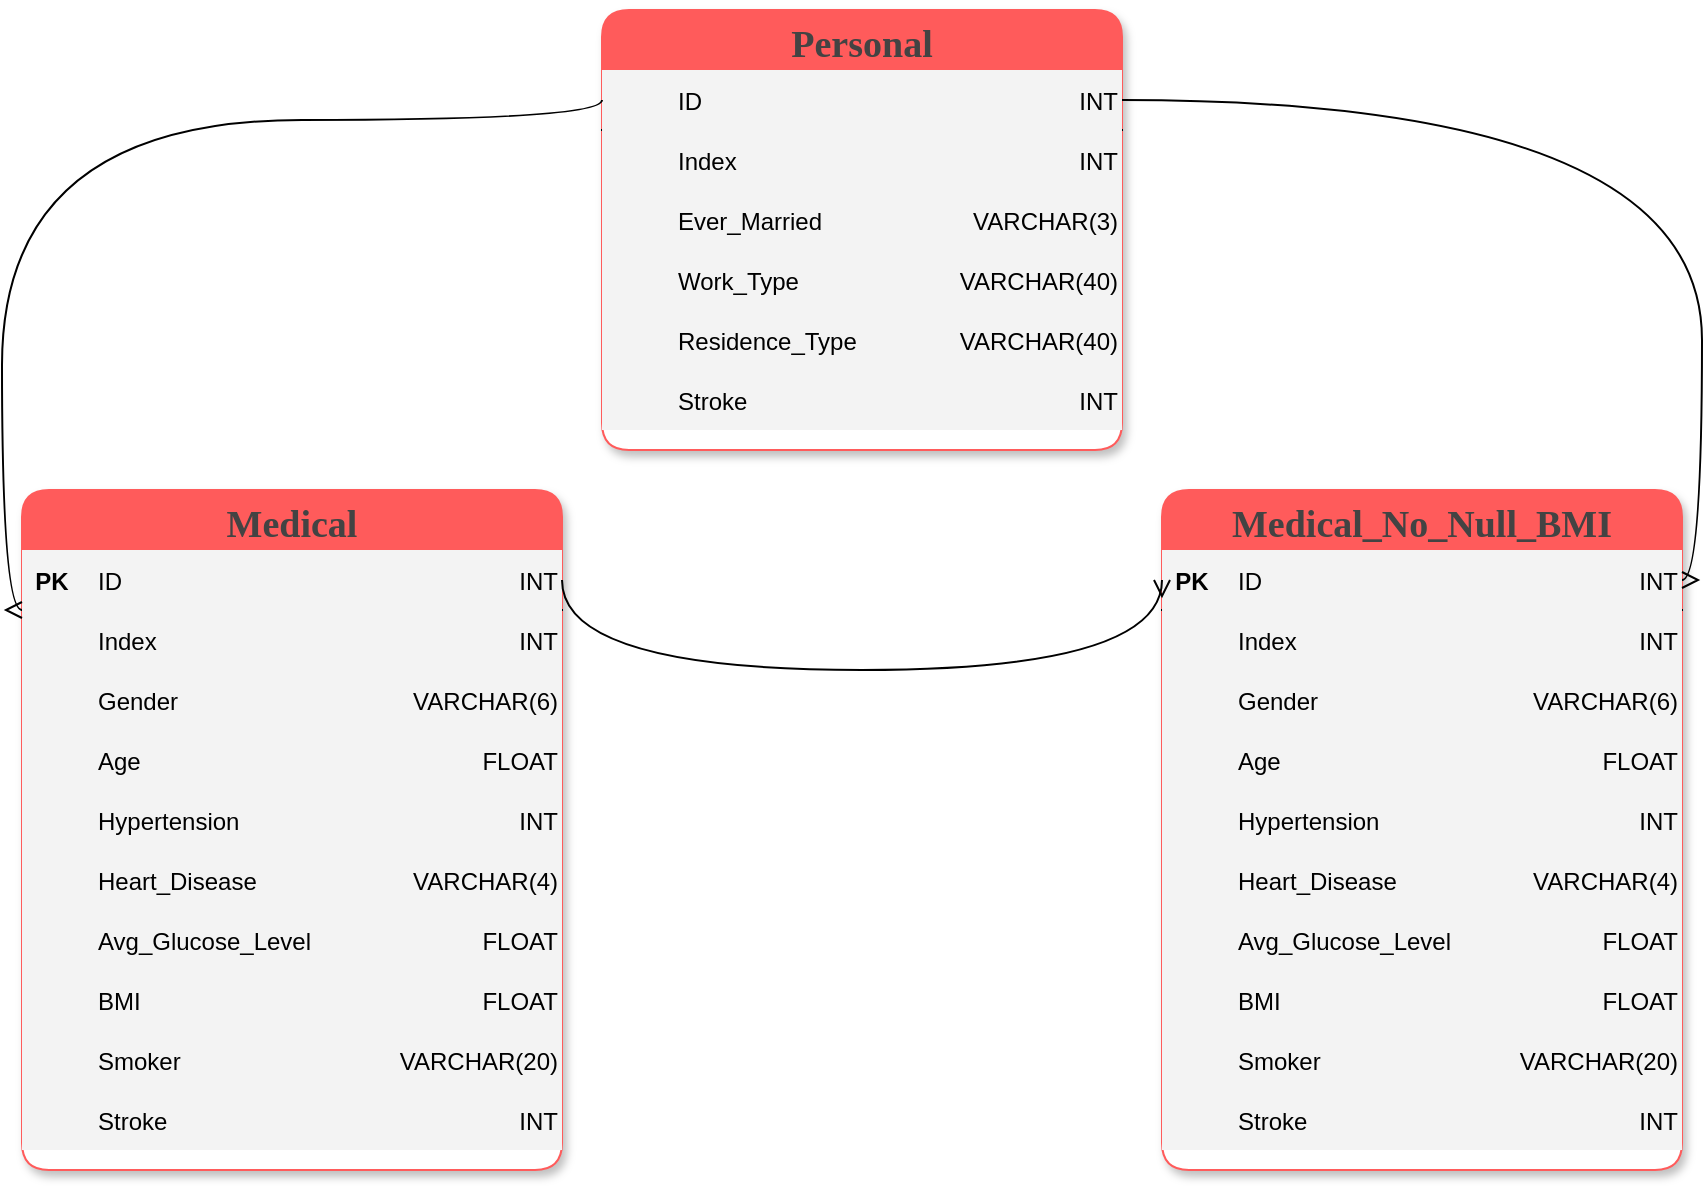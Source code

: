 <mxfile version="17.1.3" type="github">
  <diagram id="R2lEEEUBdFMjLlhIrx00" name="Page-1">
    <mxGraphModel dx="1422" dy="1043" grid="1" gridSize="10" guides="1" tooltips="1" connect="1" arrows="1" fold="1" page="1" pageScale="1" pageWidth="300" pageHeight="300" math="0" shadow="0" extFonts="Permanent Marker^https://fonts.googleapis.com/css?family=Permanent+Marker">
      <root>
        <mxCell id="0" />
        <mxCell id="1" parent="0" />
        <mxCell id="C-vyLk0tnHw3VtMMgP7b-2" value="Personal" style="shape=table;startSize=30;container=1;collapsible=1;childLayout=tableLayout;fixedRows=1;rowLines=0;fontStyle=1;align=center;resizeLast=1;fontFamily=Cabin;fontSource=https%3A%2F%2Ffonts.googleapis.com%2Fcss%3Ffamily%3DCabin;fillColor=#FF5B5B;fontSize=19;fontColor=#434343;rounded=1;shadow=1;sketch=0;strokeWidth=1;perimeterSpacing=0;strokeColor=#FF5B5B;swimlaneFillColor=default;gradientColor=none;labelBackgroundColor=none;" parent="1" vertex="1">
          <mxGeometry x="320" y="-290" width="260" height="220" as="geometry" />
        </mxCell>
        <mxCell id="C-vyLk0tnHw3VtMMgP7b-3" value="" style="shape=partialRectangle;collapsible=0;dropTarget=0;pointerEvents=0;fillColor=none;points=[[0,0.5],[1,0.5]];portConstraint=eastwest;top=0;left=0;right=0;bottom=1;" parent="C-vyLk0tnHw3VtMMgP7b-2" vertex="1">
          <mxGeometry y="30" width="260" height="30" as="geometry" />
        </mxCell>
        <mxCell id="C-vyLk0tnHw3VtMMgP7b-4" value="" style="shape=partialRectangle;overflow=hidden;connectable=0;fillColor=#F3F3F3;top=0;left=0;bottom=0;right=0;fontStyle=1;" parent="C-vyLk0tnHw3VtMMgP7b-3" vertex="1">
          <mxGeometry width="30" height="30" as="geometry">
            <mxRectangle width="30" height="30" as="alternateBounds" />
          </mxGeometry>
        </mxCell>
        <mxCell id="C-vyLk0tnHw3VtMMgP7b-5" value="ID" style="shape=partialRectangle;overflow=hidden;connectable=0;fillColor=#f3f3f3;top=0;left=0;bottom=0;right=0;align=left;spacingLeft=6;fontStyle=0;" parent="C-vyLk0tnHw3VtMMgP7b-3" vertex="1">
          <mxGeometry x="30" width="130" height="30" as="geometry">
            <mxRectangle width="130" height="30" as="alternateBounds" />
          </mxGeometry>
        </mxCell>
        <mxCell id="FiXy-7Y5C_PRkbZDDKWc-91" value="INT" style="shape=partialRectangle;overflow=hidden;connectable=0;fillColor=#f3f3f3;top=0;left=0;bottom=0;right=0;align=right;spacingLeft=6;fontStyle=0;" vertex="1" parent="C-vyLk0tnHw3VtMMgP7b-3">
          <mxGeometry x="160" width="100" height="30" as="geometry">
            <mxRectangle width="100" height="30" as="alternateBounds" />
          </mxGeometry>
        </mxCell>
        <mxCell id="C-vyLk0tnHw3VtMMgP7b-6" value="" style="shape=partialRectangle;collapsible=0;dropTarget=0;pointerEvents=0;fillColor=none;points=[[0,0.5],[1,0.5]];portConstraint=eastwest;top=0;left=0;right=0;bottom=0;" parent="C-vyLk0tnHw3VtMMgP7b-2" vertex="1">
          <mxGeometry y="60" width="260" height="30" as="geometry" />
        </mxCell>
        <mxCell id="C-vyLk0tnHw3VtMMgP7b-7" value="" style="shape=partialRectangle;overflow=hidden;connectable=0;fillColor=#F3F3F3;top=0;left=0;bottom=0;right=0;" parent="C-vyLk0tnHw3VtMMgP7b-6" vertex="1">
          <mxGeometry width="30" height="30" as="geometry">
            <mxRectangle width="30" height="30" as="alternateBounds" />
          </mxGeometry>
        </mxCell>
        <mxCell id="C-vyLk0tnHw3VtMMgP7b-8" value="Index" style="shape=partialRectangle;overflow=hidden;connectable=0;fillColor=#F3F3F3;top=0;left=0;bottom=0;right=0;align=left;spacingLeft=6;" parent="C-vyLk0tnHw3VtMMgP7b-6" vertex="1">
          <mxGeometry x="30" width="130" height="30" as="geometry">
            <mxRectangle width="130" height="30" as="alternateBounds" />
          </mxGeometry>
        </mxCell>
        <mxCell id="FiXy-7Y5C_PRkbZDDKWc-92" value="INT" style="shape=partialRectangle;overflow=hidden;connectable=0;fillColor=#F3F3F3;top=0;left=0;bottom=0;right=0;align=right;spacingLeft=6;" vertex="1" parent="C-vyLk0tnHw3VtMMgP7b-6">
          <mxGeometry x="160" width="100" height="30" as="geometry">
            <mxRectangle width="100" height="30" as="alternateBounds" />
          </mxGeometry>
        </mxCell>
        <mxCell id="C-vyLk0tnHw3VtMMgP7b-9" value="" style="shape=partialRectangle;collapsible=0;dropTarget=0;pointerEvents=0;fillColor=none;points=[[0,0.5],[1,0.5]];portConstraint=eastwest;top=0;left=0;right=0;bottom=0;" parent="C-vyLk0tnHw3VtMMgP7b-2" vertex="1">
          <mxGeometry y="90" width="260" height="30" as="geometry" />
        </mxCell>
        <mxCell id="C-vyLk0tnHw3VtMMgP7b-10" value="" style="shape=partialRectangle;overflow=hidden;connectable=0;fillColor=#F3F3F3;top=0;left=0;bottom=0;right=0;" parent="C-vyLk0tnHw3VtMMgP7b-9" vertex="1">
          <mxGeometry width="30" height="30" as="geometry">
            <mxRectangle width="30" height="30" as="alternateBounds" />
          </mxGeometry>
        </mxCell>
        <mxCell id="C-vyLk0tnHw3VtMMgP7b-11" value="Ever_Married" style="shape=partialRectangle;overflow=hidden;connectable=0;fillColor=#F3F3F3;top=0;left=0;bottom=0;right=0;align=left;spacingLeft=6;" parent="C-vyLk0tnHw3VtMMgP7b-9" vertex="1">
          <mxGeometry x="30" width="130" height="30" as="geometry">
            <mxRectangle width="130" height="30" as="alternateBounds" />
          </mxGeometry>
        </mxCell>
        <mxCell id="FiXy-7Y5C_PRkbZDDKWc-93" value="VARCHAR(3)" style="shape=partialRectangle;overflow=hidden;connectable=0;fillColor=#F3F3F3;top=0;left=0;bottom=0;right=0;align=right;spacingLeft=6;" vertex="1" parent="C-vyLk0tnHw3VtMMgP7b-9">
          <mxGeometry x="160" width="100" height="30" as="geometry">
            <mxRectangle width="100" height="30" as="alternateBounds" />
          </mxGeometry>
        </mxCell>
        <mxCell id="FiXy-7Y5C_PRkbZDDKWc-7" style="shape=partialRectangle;collapsible=0;dropTarget=0;pointerEvents=0;fillColor=none;points=[[0,0.5],[1,0.5]];portConstraint=eastwest;top=0;left=0;right=0;bottom=0;" vertex="1" parent="C-vyLk0tnHw3VtMMgP7b-2">
          <mxGeometry y="120" width="260" height="30" as="geometry" />
        </mxCell>
        <mxCell id="FiXy-7Y5C_PRkbZDDKWc-8" style="shape=partialRectangle;overflow=hidden;connectable=0;fillColor=#F3F3F3;top=0;left=0;bottom=0;right=0;" vertex="1" parent="FiXy-7Y5C_PRkbZDDKWc-7">
          <mxGeometry width="30" height="30" as="geometry">
            <mxRectangle width="30" height="30" as="alternateBounds" />
          </mxGeometry>
        </mxCell>
        <mxCell id="FiXy-7Y5C_PRkbZDDKWc-9" value="Work_Type" style="shape=partialRectangle;overflow=hidden;connectable=0;fillColor=#F3F3F3;top=0;left=0;bottom=0;right=0;align=left;spacingLeft=6;" vertex="1" parent="FiXy-7Y5C_PRkbZDDKWc-7">
          <mxGeometry x="30" width="130" height="30" as="geometry">
            <mxRectangle width="130" height="30" as="alternateBounds" />
          </mxGeometry>
        </mxCell>
        <mxCell id="FiXy-7Y5C_PRkbZDDKWc-94" value="VARCHAR(40)" style="shape=partialRectangle;overflow=hidden;connectable=0;fillColor=#F3F3F3;top=0;left=0;bottom=0;right=0;align=right;spacingLeft=6;" vertex="1" parent="FiXy-7Y5C_PRkbZDDKWc-7">
          <mxGeometry x="160" width="100" height="30" as="geometry">
            <mxRectangle width="100" height="30" as="alternateBounds" />
          </mxGeometry>
        </mxCell>
        <mxCell id="FiXy-7Y5C_PRkbZDDKWc-4" style="shape=partialRectangle;collapsible=0;dropTarget=0;pointerEvents=0;fillColor=none;points=[[0,0.5],[1,0.5]];portConstraint=eastwest;top=0;left=0;right=0;bottom=0;" vertex="1" parent="C-vyLk0tnHw3VtMMgP7b-2">
          <mxGeometry y="150" width="260" height="30" as="geometry" />
        </mxCell>
        <mxCell id="FiXy-7Y5C_PRkbZDDKWc-5" style="shape=partialRectangle;overflow=hidden;connectable=0;fillColor=#F3F3F3;top=0;left=0;bottom=0;right=0;" vertex="1" parent="FiXy-7Y5C_PRkbZDDKWc-4">
          <mxGeometry width="30" height="30" as="geometry">
            <mxRectangle width="30" height="30" as="alternateBounds" />
          </mxGeometry>
        </mxCell>
        <mxCell id="FiXy-7Y5C_PRkbZDDKWc-6" value="Residence_Type" style="shape=partialRectangle;overflow=hidden;connectable=0;fillColor=#F3F3F3;top=0;left=0;bottom=0;right=0;align=left;spacingLeft=6;" vertex="1" parent="FiXy-7Y5C_PRkbZDDKWc-4">
          <mxGeometry x="30" width="130" height="30" as="geometry">
            <mxRectangle width="130" height="30" as="alternateBounds" />
          </mxGeometry>
        </mxCell>
        <mxCell id="FiXy-7Y5C_PRkbZDDKWc-95" value="VARCHAR(40)" style="shape=partialRectangle;overflow=hidden;connectable=0;fillColor=#F3F3F3;top=0;left=0;bottom=0;right=0;align=right;spacingLeft=6;" vertex="1" parent="FiXy-7Y5C_PRkbZDDKWc-4">
          <mxGeometry x="160" width="100" height="30" as="geometry">
            <mxRectangle width="100" height="30" as="alternateBounds" />
          </mxGeometry>
        </mxCell>
        <mxCell id="FiXy-7Y5C_PRkbZDDKWc-1" style="shape=partialRectangle;collapsible=0;dropTarget=0;pointerEvents=0;fillColor=none;points=[[0,0.5],[1,0.5]];portConstraint=eastwest;top=0;left=0;right=0;bottom=0;" vertex="1" parent="C-vyLk0tnHw3VtMMgP7b-2">
          <mxGeometry y="180" width="260" height="30" as="geometry" />
        </mxCell>
        <mxCell id="FiXy-7Y5C_PRkbZDDKWc-2" style="shape=partialRectangle;overflow=hidden;connectable=0;fillColor=#F3F3F3;top=0;left=0;bottom=0;right=0;" vertex="1" parent="FiXy-7Y5C_PRkbZDDKWc-1">
          <mxGeometry width="30" height="30" as="geometry">
            <mxRectangle width="30" height="30" as="alternateBounds" />
          </mxGeometry>
        </mxCell>
        <mxCell id="FiXy-7Y5C_PRkbZDDKWc-3" value="Stroke" style="shape=partialRectangle;overflow=hidden;connectable=0;fillColor=#F3F3F3;top=0;left=0;bottom=0;right=0;align=left;spacingLeft=6;" vertex="1" parent="FiXy-7Y5C_PRkbZDDKWc-1">
          <mxGeometry x="30" width="130" height="30" as="geometry">
            <mxRectangle width="130" height="30" as="alternateBounds" />
          </mxGeometry>
        </mxCell>
        <mxCell id="FiXy-7Y5C_PRkbZDDKWc-96" value="INT" style="shape=partialRectangle;overflow=hidden;connectable=0;fillColor=#F3F3F3;top=0;left=0;bottom=0;right=0;align=right;spacingLeft=6;" vertex="1" parent="FiXy-7Y5C_PRkbZDDKWc-1">
          <mxGeometry x="160" width="100" height="30" as="geometry">
            <mxRectangle width="100" height="30" as="alternateBounds" />
          </mxGeometry>
        </mxCell>
        <mxCell id="C-vyLk0tnHw3VtMMgP7b-13" value="Medical_No_Null_BMI" style="shape=table;startSize=30;container=1;collapsible=1;childLayout=tableLayout;fixedRows=1;rowLines=0;fontStyle=1;align=center;resizeLast=1;fontFamily=Cabin;fontSource=https%3A%2F%2Ffonts.googleapis.com%2Fcss%3Ffamily%3DCabin;fillColor=#FF5B5B;fontSize=19;fontColor=#434343;rounded=1;shadow=1;sketch=0;strokeWidth=1;perimeterSpacing=0;strokeColor=#FF5B5B;swimlaneFillColor=default;gradientColor=none;labelBackgroundColor=none;" parent="1" vertex="1">
          <mxGeometry x="600" y="-50" width="260" height="340" as="geometry" />
        </mxCell>
        <mxCell id="C-vyLk0tnHw3VtMMgP7b-14" value="" style="shape=partialRectangle;collapsible=0;dropTarget=0;pointerEvents=0;fillColor=none;points=[[0,0.5],[1,0.5]];portConstraint=eastwest;top=0;left=0;right=0;bottom=1;" parent="C-vyLk0tnHw3VtMMgP7b-13" vertex="1">
          <mxGeometry y="30" width="260" height="30" as="geometry" />
        </mxCell>
        <mxCell id="C-vyLk0tnHw3VtMMgP7b-15" value="PK" style="shape=partialRectangle;overflow=hidden;connectable=0;fillColor=#F3F3F3;top=0;left=0;bottom=0;right=0;fontStyle=1;" parent="C-vyLk0tnHw3VtMMgP7b-14" vertex="1">
          <mxGeometry width="30" height="30" as="geometry">
            <mxRectangle width="30" height="30" as="alternateBounds" />
          </mxGeometry>
        </mxCell>
        <mxCell id="C-vyLk0tnHw3VtMMgP7b-16" value="ID" style="shape=partialRectangle;overflow=hidden;connectable=0;fillColor=#F3F3F3;top=0;left=0;bottom=0;right=0;align=left;spacingLeft=6;fontStyle=0;labelBackgroundColor=#F3F3F3;" parent="C-vyLk0tnHw3VtMMgP7b-14" vertex="1">
          <mxGeometry x="30" width="130" height="30" as="geometry">
            <mxRectangle width="130" height="30" as="alternateBounds" />
          </mxGeometry>
        </mxCell>
        <mxCell id="FiXy-7Y5C_PRkbZDDKWc-81" value="INT" style="shape=partialRectangle;overflow=hidden;connectable=0;fillColor=#F3F3F3;top=0;left=0;bottom=0;right=0;align=right;spacingLeft=6;fontStyle=0;" vertex="1" parent="C-vyLk0tnHw3VtMMgP7b-14">
          <mxGeometry x="160" width="100" height="30" as="geometry">
            <mxRectangle width="100" height="30" as="alternateBounds" />
          </mxGeometry>
        </mxCell>
        <mxCell id="C-vyLk0tnHw3VtMMgP7b-17" value="" style="shape=partialRectangle;collapsible=0;dropTarget=0;pointerEvents=0;fillColor=none;points=[[0,0.5],[1,0.5]];portConstraint=eastwest;top=0;left=0;right=0;bottom=0;" parent="C-vyLk0tnHw3VtMMgP7b-13" vertex="1">
          <mxGeometry y="60" width="260" height="30" as="geometry" />
        </mxCell>
        <mxCell id="C-vyLk0tnHw3VtMMgP7b-18" value="" style="shape=partialRectangle;overflow=hidden;connectable=0;fillColor=#F3F3F3;top=0;left=0;bottom=0;right=0;" parent="C-vyLk0tnHw3VtMMgP7b-17" vertex="1">
          <mxGeometry width="30" height="30" as="geometry">
            <mxRectangle width="30" height="30" as="alternateBounds" />
          </mxGeometry>
        </mxCell>
        <mxCell id="C-vyLk0tnHw3VtMMgP7b-19" value="Index" style="shape=partialRectangle;overflow=hidden;connectable=0;fillColor=#F3F3F3;top=0;left=0;bottom=0;right=0;align=left;spacingLeft=6;" parent="C-vyLk0tnHw3VtMMgP7b-17" vertex="1">
          <mxGeometry x="30" width="130" height="30" as="geometry">
            <mxRectangle width="130" height="30" as="alternateBounds" />
          </mxGeometry>
        </mxCell>
        <mxCell id="FiXy-7Y5C_PRkbZDDKWc-82" value="INT" style="shape=partialRectangle;overflow=hidden;connectable=0;fillColor=#F3F3F3;top=0;left=0;bottom=0;right=0;align=right;spacingLeft=6;" vertex="1" parent="C-vyLk0tnHw3VtMMgP7b-17">
          <mxGeometry x="160" width="100" height="30" as="geometry">
            <mxRectangle width="100" height="30" as="alternateBounds" />
          </mxGeometry>
        </mxCell>
        <mxCell id="C-vyLk0tnHw3VtMMgP7b-20" value="" style="shape=partialRectangle;collapsible=0;dropTarget=0;pointerEvents=0;fillColor=none;points=[[0,0.5],[1,0.5]];portConstraint=eastwest;top=0;left=0;right=0;bottom=0;" parent="C-vyLk0tnHw3VtMMgP7b-13" vertex="1">
          <mxGeometry y="90" width="260" height="30" as="geometry" />
        </mxCell>
        <mxCell id="C-vyLk0tnHw3VtMMgP7b-21" value="" style="shape=partialRectangle;overflow=hidden;connectable=0;fillColor=#F3F3F3;top=0;left=0;bottom=0;right=0;" parent="C-vyLk0tnHw3VtMMgP7b-20" vertex="1">
          <mxGeometry width="30" height="30" as="geometry">
            <mxRectangle width="30" height="30" as="alternateBounds" />
          </mxGeometry>
        </mxCell>
        <mxCell id="C-vyLk0tnHw3VtMMgP7b-22" value="Gender" style="shape=partialRectangle;overflow=hidden;connectable=0;fillColor=#F3F3F3;top=0;left=0;bottom=0;right=0;align=left;spacingLeft=6;" parent="C-vyLk0tnHw3VtMMgP7b-20" vertex="1">
          <mxGeometry x="30" width="130" height="30" as="geometry">
            <mxRectangle width="130" height="30" as="alternateBounds" />
          </mxGeometry>
        </mxCell>
        <mxCell id="FiXy-7Y5C_PRkbZDDKWc-83" value="VARCHAR(6)" style="shape=partialRectangle;overflow=hidden;connectable=0;fillColor=#F3F3F3;top=0;left=0;bottom=0;right=0;align=right;spacingLeft=6;" vertex="1" parent="C-vyLk0tnHw3VtMMgP7b-20">
          <mxGeometry x="160" width="100" height="30" as="geometry">
            <mxRectangle width="100" height="30" as="alternateBounds" />
          </mxGeometry>
        </mxCell>
        <mxCell id="FiXy-7Y5C_PRkbZDDKWc-34" style="shape=partialRectangle;collapsible=0;dropTarget=0;pointerEvents=0;fillColor=none;points=[[0,0.5],[1,0.5]];portConstraint=eastwest;top=0;left=0;right=0;bottom=0;" vertex="1" parent="C-vyLk0tnHw3VtMMgP7b-13">
          <mxGeometry y="120" width="260" height="30" as="geometry" />
        </mxCell>
        <mxCell id="FiXy-7Y5C_PRkbZDDKWc-35" style="shape=partialRectangle;overflow=hidden;connectable=0;fillColor=#F3F3F3;top=0;left=0;bottom=0;right=0;" vertex="1" parent="FiXy-7Y5C_PRkbZDDKWc-34">
          <mxGeometry width="30" height="30" as="geometry">
            <mxRectangle width="30" height="30" as="alternateBounds" />
          </mxGeometry>
        </mxCell>
        <mxCell id="FiXy-7Y5C_PRkbZDDKWc-36" value="Age" style="shape=partialRectangle;overflow=hidden;connectable=0;fillColor=#F3F3F3;top=0;left=0;bottom=0;right=0;align=left;spacingLeft=6;" vertex="1" parent="FiXy-7Y5C_PRkbZDDKWc-34">
          <mxGeometry x="30" width="130" height="30" as="geometry">
            <mxRectangle width="130" height="30" as="alternateBounds" />
          </mxGeometry>
        </mxCell>
        <mxCell id="FiXy-7Y5C_PRkbZDDKWc-84" value="FLOAT" style="shape=partialRectangle;overflow=hidden;connectable=0;fillColor=#F3F3F3;top=0;left=0;bottom=0;right=0;align=right;spacingLeft=6;" vertex="1" parent="FiXy-7Y5C_PRkbZDDKWc-34">
          <mxGeometry x="160" width="100" height="30" as="geometry">
            <mxRectangle width="100" height="30" as="alternateBounds" />
          </mxGeometry>
        </mxCell>
        <mxCell id="FiXy-7Y5C_PRkbZDDKWc-37" style="shape=partialRectangle;collapsible=0;dropTarget=0;pointerEvents=0;fillColor=none;points=[[0,0.5],[1,0.5]];portConstraint=eastwest;top=0;left=0;right=0;bottom=0;" vertex="1" parent="C-vyLk0tnHw3VtMMgP7b-13">
          <mxGeometry y="150" width="260" height="30" as="geometry" />
        </mxCell>
        <mxCell id="FiXy-7Y5C_PRkbZDDKWc-38" style="shape=partialRectangle;overflow=hidden;connectable=0;fillColor=#F3F3F3;top=0;left=0;bottom=0;right=0;" vertex="1" parent="FiXy-7Y5C_PRkbZDDKWc-37">
          <mxGeometry width="30" height="30" as="geometry">
            <mxRectangle width="30" height="30" as="alternateBounds" />
          </mxGeometry>
        </mxCell>
        <mxCell id="FiXy-7Y5C_PRkbZDDKWc-39" value="Hypertension" style="shape=partialRectangle;overflow=hidden;connectable=0;fillColor=#F3F3F3;top=0;left=0;bottom=0;right=0;align=left;spacingLeft=6;" vertex="1" parent="FiXy-7Y5C_PRkbZDDKWc-37">
          <mxGeometry x="30" width="130" height="30" as="geometry">
            <mxRectangle width="130" height="30" as="alternateBounds" />
          </mxGeometry>
        </mxCell>
        <mxCell id="FiXy-7Y5C_PRkbZDDKWc-85" value="INT" style="shape=partialRectangle;overflow=hidden;connectable=0;fillColor=#F3F3F3;top=0;left=0;bottom=0;right=0;align=right;spacingLeft=6;" vertex="1" parent="FiXy-7Y5C_PRkbZDDKWc-37">
          <mxGeometry x="160" width="100" height="30" as="geometry">
            <mxRectangle width="100" height="30" as="alternateBounds" />
          </mxGeometry>
        </mxCell>
        <mxCell id="FiXy-7Y5C_PRkbZDDKWc-40" style="shape=partialRectangle;collapsible=0;dropTarget=0;pointerEvents=0;fillColor=none;points=[[0,0.5],[1,0.5]];portConstraint=eastwest;top=0;left=0;right=0;bottom=0;" vertex="1" parent="C-vyLk0tnHw3VtMMgP7b-13">
          <mxGeometry y="180" width="260" height="30" as="geometry" />
        </mxCell>
        <mxCell id="FiXy-7Y5C_PRkbZDDKWc-41" style="shape=partialRectangle;overflow=hidden;connectable=0;fillColor=#F3F3F3;top=0;left=0;bottom=0;right=0;" vertex="1" parent="FiXy-7Y5C_PRkbZDDKWc-40">
          <mxGeometry width="30" height="30" as="geometry">
            <mxRectangle width="30" height="30" as="alternateBounds" />
          </mxGeometry>
        </mxCell>
        <mxCell id="FiXy-7Y5C_PRkbZDDKWc-42" value="Heart_Disease" style="shape=partialRectangle;overflow=hidden;connectable=0;fillColor=#F3F3F3;top=0;left=0;bottom=0;right=0;align=left;spacingLeft=6;" vertex="1" parent="FiXy-7Y5C_PRkbZDDKWc-40">
          <mxGeometry x="30" width="130" height="30" as="geometry">
            <mxRectangle width="130" height="30" as="alternateBounds" />
          </mxGeometry>
        </mxCell>
        <mxCell id="FiXy-7Y5C_PRkbZDDKWc-86" value="VARCHAR(4)" style="shape=partialRectangle;overflow=hidden;connectable=0;fillColor=#F3F3F3;top=0;left=0;bottom=0;right=0;align=right;spacingLeft=6;" vertex="1" parent="FiXy-7Y5C_PRkbZDDKWc-40">
          <mxGeometry x="160" width="100" height="30" as="geometry">
            <mxRectangle width="100" height="30" as="alternateBounds" />
          </mxGeometry>
        </mxCell>
        <mxCell id="FiXy-7Y5C_PRkbZDDKWc-43" style="shape=partialRectangle;collapsible=0;dropTarget=0;pointerEvents=0;fillColor=none;points=[[0,0.5],[1,0.5]];portConstraint=eastwest;top=0;left=0;right=0;bottom=0;" vertex="1" parent="C-vyLk0tnHw3VtMMgP7b-13">
          <mxGeometry y="210" width="260" height="30" as="geometry" />
        </mxCell>
        <mxCell id="FiXy-7Y5C_PRkbZDDKWc-44" style="shape=partialRectangle;overflow=hidden;connectable=0;fillColor=#F3F3F3;top=0;left=0;bottom=0;right=0;" vertex="1" parent="FiXy-7Y5C_PRkbZDDKWc-43">
          <mxGeometry width="30" height="30" as="geometry">
            <mxRectangle width="30" height="30" as="alternateBounds" />
          </mxGeometry>
        </mxCell>
        <mxCell id="FiXy-7Y5C_PRkbZDDKWc-45" value="Avg_Glucose_Level" style="shape=partialRectangle;overflow=hidden;connectable=0;fillColor=#F3F3F3;top=0;left=0;bottom=0;right=0;align=left;spacingLeft=6;" vertex="1" parent="FiXy-7Y5C_PRkbZDDKWc-43">
          <mxGeometry x="30" width="130" height="30" as="geometry">
            <mxRectangle width="130" height="30" as="alternateBounds" />
          </mxGeometry>
        </mxCell>
        <mxCell id="FiXy-7Y5C_PRkbZDDKWc-87" value="FLOAT" style="shape=partialRectangle;overflow=hidden;connectable=0;fillColor=#F3F3F3;top=0;left=0;bottom=0;right=0;align=right;spacingLeft=6;" vertex="1" parent="FiXy-7Y5C_PRkbZDDKWc-43">
          <mxGeometry x="160" width="100" height="30" as="geometry">
            <mxRectangle width="100" height="30" as="alternateBounds" />
          </mxGeometry>
        </mxCell>
        <mxCell id="FiXy-7Y5C_PRkbZDDKWc-46" style="shape=partialRectangle;collapsible=0;dropTarget=0;pointerEvents=0;fillColor=none;points=[[0,0.5],[1,0.5]];portConstraint=eastwest;top=0;left=0;right=0;bottom=0;" vertex="1" parent="C-vyLk0tnHw3VtMMgP7b-13">
          <mxGeometry y="240" width="260" height="30" as="geometry" />
        </mxCell>
        <mxCell id="FiXy-7Y5C_PRkbZDDKWc-47" style="shape=partialRectangle;overflow=hidden;connectable=0;fillColor=#F3F3F3;top=0;left=0;bottom=0;right=0;" vertex="1" parent="FiXy-7Y5C_PRkbZDDKWc-46">
          <mxGeometry width="30" height="30" as="geometry">
            <mxRectangle width="30" height="30" as="alternateBounds" />
          </mxGeometry>
        </mxCell>
        <mxCell id="FiXy-7Y5C_PRkbZDDKWc-48" value="BMI" style="shape=partialRectangle;overflow=hidden;connectable=0;fillColor=#F3F3F3;top=0;left=0;bottom=0;right=0;align=left;spacingLeft=6;" vertex="1" parent="FiXy-7Y5C_PRkbZDDKWc-46">
          <mxGeometry x="30" width="130" height="30" as="geometry">
            <mxRectangle width="130" height="30" as="alternateBounds" />
          </mxGeometry>
        </mxCell>
        <mxCell id="FiXy-7Y5C_PRkbZDDKWc-88" value="FLOAT" style="shape=partialRectangle;overflow=hidden;connectable=0;fillColor=#F3F3F3;top=0;left=0;bottom=0;right=0;align=right;spacingLeft=6;" vertex="1" parent="FiXy-7Y5C_PRkbZDDKWc-46">
          <mxGeometry x="160" width="100" height="30" as="geometry">
            <mxRectangle width="100" height="30" as="alternateBounds" />
          </mxGeometry>
        </mxCell>
        <mxCell id="FiXy-7Y5C_PRkbZDDKWc-49" style="shape=partialRectangle;collapsible=0;dropTarget=0;pointerEvents=0;fillColor=none;points=[[0,0.5],[1,0.5]];portConstraint=eastwest;top=0;left=0;right=0;bottom=0;" vertex="1" parent="C-vyLk0tnHw3VtMMgP7b-13">
          <mxGeometry y="270" width="260" height="30" as="geometry" />
        </mxCell>
        <mxCell id="FiXy-7Y5C_PRkbZDDKWc-50" style="shape=partialRectangle;overflow=hidden;connectable=0;fillColor=#F3F3F3;top=0;left=0;bottom=0;right=0;" vertex="1" parent="FiXy-7Y5C_PRkbZDDKWc-49">
          <mxGeometry width="30" height="30" as="geometry">
            <mxRectangle width="30" height="30" as="alternateBounds" />
          </mxGeometry>
        </mxCell>
        <mxCell id="FiXy-7Y5C_PRkbZDDKWc-51" value="Smoker" style="shape=partialRectangle;overflow=hidden;connectable=0;fillColor=#F3F3F3;top=0;left=0;bottom=0;right=0;align=left;spacingLeft=6;" vertex="1" parent="FiXy-7Y5C_PRkbZDDKWc-49">
          <mxGeometry x="30" width="130" height="30" as="geometry">
            <mxRectangle width="130" height="30" as="alternateBounds" />
          </mxGeometry>
        </mxCell>
        <mxCell id="FiXy-7Y5C_PRkbZDDKWc-89" value="VARCHAR(20)" style="shape=partialRectangle;overflow=hidden;connectable=0;fillColor=#F3F3F3;top=0;left=0;bottom=0;right=0;align=right;spacingLeft=6;" vertex="1" parent="FiXy-7Y5C_PRkbZDDKWc-49">
          <mxGeometry x="160" width="100" height="30" as="geometry">
            <mxRectangle width="100" height="30" as="alternateBounds" />
          </mxGeometry>
        </mxCell>
        <mxCell id="FiXy-7Y5C_PRkbZDDKWc-52" style="shape=partialRectangle;collapsible=0;dropTarget=0;pointerEvents=0;fillColor=none;points=[[0,0.5],[1,0.5]];portConstraint=eastwest;top=0;left=0;right=0;bottom=0;" vertex="1" parent="C-vyLk0tnHw3VtMMgP7b-13">
          <mxGeometry y="300" width="260" height="30" as="geometry" />
        </mxCell>
        <mxCell id="FiXy-7Y5C_PRkbZDDKWc-53" style="shape=partialRectangle;overflow=hidden;connectable=0;fillColor=#F3F3F3;top=0;left=0;bottom=0;right=0;" vertex="1" parent="FiXy-7Y5C_PRkbZDDKWc-52">
          <mxGeometry width="30" height="30" as="geometry">
            <mxRectangle width="30" height="30" as="alternateBounds" />
          </mxGeometry>
        </mxCell>
        <mxCell id="FiXy-7Y5C_PRkbZDDKWc-54" value="Stroke" style="shape=partialRectangle;overflow=hidden;connectable=0;fillColor=#F3F3F3;top=0;left=0;bottom=0;right=0;align=left;spacingLeft=6;" vertex="1" parent="FiXy-7Y5C_PRkbZDDKWc-52">
          <mxGeometry x="30" width="130" height="30" as="geometry">
            <mxRectangle width="130" height="30" as="alternateBounds" />
          </mxGeometry>
        </mxCell>
        <mxCell id="FiXy-7Y5C_PRkbZDDKWc-90" value="INT" style="shape=partialRectangle;overflow=hidden;connectable=0;fillColor=#F3F3F3;top=0;left=0;bottom=0;right=0;align=right;spacingLeft=6;" vertex="1" parent="FiXy-7Y5C_PRkbZDDKWc-52">
          <mxGeometry x="160" width="100" height="30" as="geometry">
            <mxRectangle width="100" height="30" as="alternateBounds" />
          </mxGeometry>
        </mxCell>
        <mxCell id="C-vyLk0tnHw3VtMMgP7b-23" value="Medical" style="shape=table;startSize=30;container=1;collapsible=1;childLayout=tableLayout;fixedRows=1;rowLines=0;fontStyle=1;align=center;resizeLast=1;fillColor=#FF5B5B;strokeColor=#FF5B5B;fontFamily=Cabin;fontSource=https%3A%2F%2Ffonts.googleapis.com%2Fcss%3Ffamily%3DCabin;fontSize=19;fontColor=#434343;rounded=1;shadow=1;sketch=0;strokeWidth=1;perimeterSpacing=0;swimlaneFillColor=default;gradientColor=none;labelBackgroundColor=none;" parent="1" vertex="1">
          <mxGeometry x="30" y="-50" width="270" height="340" as="geometry" />
        </mxCell>
        <mxCell id="C-vyLk0tnHw3VtMMgP7b-24" value="" style="shape=partialRectangle;collapsible=0;dropTarget=0;pointerEvents=0;fillColor=none;points=[[0,0.5],[1,0.5]];portConstraint=eastwest;top=0;left=0;right=0;bottom=1;" parent="C-vyLk0tnHw3VtMMgP7b-23" vertex="1">
          <mxGeometry y="30" width="270" height="30" as="geometry" />
        </mxCell>
        <mxCell id="C-vyLk0tnHw3VtMMgP7b-25" value="PK" style="shape=partialRectangle;overflow=hidden;connectable=0;fillColor=#F3F3F3;top=0;left=0;bottom=0;right=0;fontStyle=1;" parent="C-vyLk0tnHw3VtMMgP7b-24" vertex="1">
          <mxGeometry width="30" height="30" as="geometry">
            <mxRectangle width="30" height="30" as="alternateBounds" />
          </mxGeometry>
        </mxCell>
        <mxCell id="C-vyLk0tnHw3VtMMgP7b-26" value="ID" style="shape=partialRectangle;overflow=hidden;connectable=0;fillColor=#F3F3F3;top=0;left=0;bottom=0;right=0;align=left;spacingLeft=6;fontStyle=0;" parent="C-vyLk0tnHw3VtMMgP7b-24" vertex="1">
          <mxGeometry x="30" width="140" height="30" as="geometry">
            <mxRectangle width="140" height="30" as="alternateBounds" />
          </mxGeometry>
        </mxCell>
        <mxCell id="FiXy-7Y5C_PRkbZDDKWc-71" value="INT" style="shape=partialRectangle;overflow=hidden;connectable=0;fillColor=#F3F3F3;top=0;left=0;bottom=0;right=0;align=right;spacingLeft=6;fontStyle=0;" vertex="1" parent="C-vyLk0tnHw3VtMMgP7b-24">
          <mxGeometry x="170" width="100" height="30" as="geometry">
            <mxRectangle width="100" height="30" as="alternateBounds" />
          </mxGeometry>
        </mxCell>
        <mxCell id="C-vyLk0tnHw3VtMMgP7b-27" value="" style="shape=partialRectangle;collapsible=0;dropTarget=0;pointerEvents=0;fillColor=none;points=[[0,0.5],[1,0.5]];portConstraint=eastwest;top=0;left=0;right=0;bottom=0;" parent="C-vyLk0tnHw3VtMMgP7b-23" vertex="1">
          <mxGeometry y="60" width="270" height="30" as="geometry" />
        </mxCell>
        <mxCell id="C-vyLk0tnHw3VtMMgP7b-28" value="" style="shape=partialRectangle;overflow=hidden;connectable=0;fillColor=#F3F3F3;top=0;left=0;bottom=0;right=0;" parent="C-vyLk0tnHw3VtMMgP7b-27" vertex="1">
          <mxGeometry width="30" height="30" as="geometry">
            <mxRectangle width="30" height="30" as="alternateBounds" />
          </mxGeometry>
        </mxCell>
        <mxCell id="C-vyLk0tnHw3VtMMgP7b-29" value="Index" style="shape=partialRectangle;overflow=hidden;connectable=0;fillColor=#F3F3F3;top=0;left=0;bottom=0;right=0;align=left;spacingLeft=6;" parent="C-vyLk0tnHw3VtMMgP7b-27" vertex="1">
          <mxGeometry x="30" width="140" height="30" as="geometry">
            <mxRectangle width="140" height="30" as="alternateBounds" />
          </mxGeometry>
        </mxCell>
        <mxCell id="FiXy-7Y5C_PRkbZDDKWc-72" value="INT" style="shape=partialRectangle;overflow=hidden;connectable=0;fillColor=#F3F3F3;top=0;left=0;bottom=0;right=0;align=right;spacingLeft=6;" vertex="1" parent="C-vyLk0tnHw3VtMMgP7b-27">
          <mxGeometry x="170" width="100" height="30" as="geometry">
            <mxRectangle width="100" height="30" as="alternateBounds" />
          </mxGeometry>
        </mxCell>
        <mxCell id="FiXy-7Y5C_PRkbZDDKWc-10" style="shape=partialRectangle;collapsible=0;dropTarget=0;pointerEvents=0;fillColor=none;points=[[0,0.5],[1,0.5]];portConstraint=eastwest;top=0;left=0;right=0;bottom=0;" vertex="1" parent="C-vyLk0tnHw3VtMMgP7b-23">
          <mxGeometry y="90" width="270" height="30" as="geometry" />
        </mxCell>
        <mxCell id="FiXy-7Y5C_PRkbZDDKWc-11" style="shape=partialRectangle;overflow=hidden;connectable=0;fillColor=#F3F3F3;top=0;left=0;bottom=0;right=0;" vertex="1" parent="FiXy-7Y5C_PRkbZDDKWc-10">
          <mxGeometry width="30" height="30" as="geometry">
            <mxRectangle width="30" height="30" as="alternateBounds" />
          </mxGeometry>
        </mxCell>
        <mxCell id="FiXy-7Y5C_PRkbZDDKWc-12" value="Gender" style="shape=partialRectangle;overflow=hidden;connectable=0;fillColor=#F3F3F3;top=0;left=0;bottom=0;right=0;align=left;spacingLeft=6;" vertex="1" parent="FiXy-7Y5C_PRkbZDDKWc-10">
          <mxGeometry x="30" width="140" height="30" as="geometry">
            <mxRectangle width="140" height="30" as="alternateBounds" />
          </mxGeometry>
        </mxCell>
        <mxCell id="FiXy-7Y5C_PRkbZDDKWc-73" value="VARCHAR(6)" style="shape=partialRectangle;overflow=hidden;connectable=0;fillColor=#F3F3F3;top=0;left=0;bottom=0;right=0;align=right;spacingLeft=6;" vertex="1" parent="FiXy-7Y5C_PRkbZDDKWc-10">
          <mxGeometry x="170" width="100" height="30" as="geometry">
            <mxRectangle width="100" height="30" as="alternateBounds" />
          </mxGeometry>
        </mxCell>
        <mxCell id="FiXy-7Y5C_PRkbZDDKWc-13" style="shape=partialRectangle;collapsible=0;dropTarget=0;pointerEvents=0;fillColor=none;points=[[0,0.5],[1,0.5]];portConstraint=eastwest;top=0;left=0;right=0;bottom=0;" vertex="1" parent="C-vyLk0tnHw3VtMMgP7b-23">
          <mxGeometry y="120" width="270" height="30" as="geometry" />
        </mxCell>
        <mxCell id="FiXy-7Y5C_PRkbZDDKWc-14" style="shape=partialRectangle;overflow=hidden;connectable=0;fillColor=#F3F3F3;top=0;left=0;bottom=0;right=0;" vertex="1" parent="FiXy-7Y5C_PRkbZDDKWc-13">
          <mxGeometry width="30" height="30" as="geometry">
            <mxRectangle width="30" height="30" as="alternateBounds" />
          </mxGeometry>
        </mxCell>
        <mxCell id="FiXy-7Y5C_PRkbZDDKWc-15" value="Age" style="shape=partialRectangle;overflow=hidden;connectable=0;fillColor=#F3F3F3;top=0;left=0;bottom=0;right=0;align=left;spacingLeft=6;" vertex="1" parent="FiXy-7Y5C_PRkbZDDKWc-13">
          <mxGeometry x="30" width="140" height="30" as="geometry">
            <mxRectangle width="140" height="30" as="alternateBounds" />
          </mxGeometry>
        </mxCell>
        <mxCell id="FiXy-7Y5C_PRkbZDDKWc-74" value="FLOAT" style="shape=partialRectangle;overflow=hidden;connectable=0;fillColor=#F3F3F3;top=0;left=0;bottom=0;right=0;align=right;spacingLeft=6;" vertex="1" parent="FiXy-7Y5C_PRkbZDDKWc-13">
          <mxGeometry x="170" width="100" height="30" as="geometry">
            <mxRectangle width="100" height="30" as="alternateBounds" />
          </mxGeometry>
        </mxCell>
        <mxCell id="FiXy-7Y5C_PRkbZDDKWc-31" style="shape=partialRectangle;collapsible=0;dropTarget=0;pointerEvents=0;fillColor=none;points=[[0,0.5],[1,0.5]];portConstraint=eastwest;top=0;left=0;right=0;bottom=0;" vertex="1" parent="C-vyLk0tnHw3VtMMgP7b-23">
          <mxGeometry y="150" width="270" height="30" as="geometry" />
        </mxCell>
        <mxCell id="FiXy-7Y5C_PRkbZDDKWc-32" style="shape=partialRectangle;overflow=hidden;connectable=0;fillColor=#F3F3F3;top=0;left=0;bottom=0;right=0;" vertex="1" parent="FiXy-7Y5C_PRkbZDDKWc-31">
          <mxGeometry width="30" height="30" as="geometry">
            <mxRectangle width="30" height="30" as="alternateBounds" />
          </mxGeometry>
        </mxCell>
        <mxCell id="FiXy-7Y5C_PRkbZDDKWc-33" value="Hypertension" style="shape=partialRectangle;overflow=hidden;connectable=0;fillColor=#F3F3F3;top=0;left=0;bottom=0;right=0;align=left;spacingLeft=6;" vertex="1" parent="FiXy-7Y5C_PRkbZDDKWc-31">
          <mxGeometry x="30" width="140" height="30" as="geometry">
            <mxRectangle width="140" height="30" as="alternateBounds" />
          </mxGeometry>
        </mxCell>
        <mxCell id="FiXy-7Y5C_PRkbZDDKWc-75" value="INT" style="shape=partialRectangle;overflow=hidden;connectable=0;fillColor=#F3F3F3;top=0;left=0;bottom=0;right=0;align=right;spacingLeft=6;" vertex="1" parent="FiXy-7Y5C_PRkbZDDKWc-31">
          <mxGeometry x="170" width="100" height="30" as="geometry">
            <mxRectangle width="100" height="30" as="alternateBounds" />
          </mxGeometry>
        </mxCell>
        <mxCell id="FiXy-7Y5C_PRkbZDDKWc-28" style="shape=partialRectangle;collapsible=0;dropTarget=0;pointerEvents=0;fillColor=none;points=[[0,0.5],[1,0.5]];portConstraint=eastwest;top=0;left=0;right=0;bottom=0;" vertex="1" parent="C-vyLk0tnHw3VtMMgP7b-23">
          <mxGeometry y="180" width="270" height="30" as="geometry" />
        </mxCell>
        <mxCell id="FiXy-7Y5C_PRkbZDDKWc-29" style="shape=partialRectangle;overflow=hidden;connectable=0;fillColor=#F3F3F3;top=0;left=0;bottom=0;right=0;" vertex="1" parent="FiXy-7Y5C_PRkbZDDKWc-28">
          <mxGeometry width="30" height="30" as="geometry">
            <mxRectangle width="30" height="30" as="alternateBounds" />
          </mxGeometry>
        </mxCell>
        <mxCell id="FiXy-7Y5C_PRkbZDDKWc-30" value="Heart_Disease" style="shape=partialRectangle;overflow=hidden;connectable=0;fillColor=#F3F3F3;top=0;left=0;bottom=0;right=0;align=left;spacingLeft=6;" vertex="1" parent="FiXy-7Y5C_PRkbZDDKWc-28">
          <mxGeometry x="30" width="140" height="30" as="geometry">
            <mxRectangle width="140" height="30" as="alternateBounds" />
          </mxGeometry>
        </mxCell>
        <mxCell id="FiXy-7Y5C_PRkbZDDKWc-76" value="VARCHAR(4)" style="shape=partialRectangle;overflow=hidden;connectable=0;fillColor=#F3F3F3;top=0;left=0;bottom=0;right=0;align=right;spacingLeft=6;" vertex="1" parent="FiXy-7Y5C_PRkbZDDKWc-28">
          <mxGeometry x="170" width="100" height="30" as="geometry">
            <mxRectangle width="100" height="30" as="alternateBounds" />
          </mxGeometry>
        </mxCell>
        <mxCell id="FiXy-7Y5C_PRkbZDDKWc-25" style="shape=partialRectangle;collapsible=0;dropTarget=0;pointerEvents=0;fillColor=none;points=[[0,0.5],[1,0.5]];portConstraint=eastwest;top=0;left=0;right=0;bottom=0;" vertex="1" parent="C-vyLk0tnHw3VtMMgP7b-23">
          <mxGeometry y="210" width="270" height="30" as="geometry" />
        </mxCell>
        <mxCell id="FiXy-7Y5C_PRkbZDDKWc-26" style="shape=partialRectangle;overflow=hidden;connectable=0;fillColor=#F3F3F3;top=0;left=0;bottom=0;right=0;" vertex="1" parent="FiXy-7Y5C_PRkbZDDKWc-25">
          <mxGeometry width="30" height="30" as="geometry">
            <mxRectangle width="30" height="30" as="alternateBounds" />
          </mxGeometry>
        </mxCell>
        <mxCell id="FiXy-7Y5C_PRkbZDDKWc-27" value="Avg_Glucose_Level" style="shape=partialRectangle;overflow=hidden;connectable=0;fillColor=#F3F3F3;top=0;left=0;bottom=0;right=0;align=left;spacingLeft=6;" vertex="1" parent="FiXy-7Y5C_PRkbZDDKWc-25">
          <mxGeometry x="30" width="140" height="30" as="geometry">
            <mxRectangle width="140" height="30" as="alternateBounds" />
          </mxGeometry>
        </mxCell>
        <mxCell id="FiXy-7Y5C_PRkbZDDKWc-77" value="FLOAT" style="shape=partialRectangle;overflow=hidden;connectable=0;fillColor=#F3F3F3;top=0;left=0;bottom=0;right=0;align=right;spacingLeft=6;" vertex="1" parent="FiXy-7Y5C_PRkbZDDKWc-25">
          <mxGeometry x="170" width="100" height="30" as="geometry">
            <mxRectangle width="100" height="30" as="alternateBounds" />
          </mxGeometry>
        </mxCell>
        <mxCell id="FiXy-7Y5C_PRkbZDDKWc-22" style="shape=partialRectangle;collapsible=0;dropTarget=0;pointerEvents=0;fillColor=none;points=[[0,0.5],[1,0.5]];portConstraint=eastwest;top=0;left=0;right=0;bottom=0;" vertex="1" parent="C-vyLk0tnHw3VtMMgP7b-23">
          <mxGeometry y="240" width="270" height="30" as="geometry" />
        </mxCell>
        <mxCell id="FiXy-7Y5C_PRkbZDDKWc-23" style="shape=partialRectangle;overflow=hidden;connectable=0;fillColor=#F3F3F3;top=0;left=0;bottom=0;right=0;" vertex="1" parent="FiXy-7Y5C_PRkbZDDKWc-22">
          <mxGeometry width="30" height="30" as="geometry">
            <mxRectangle width="30" height="30" as="alternateBounds" />
          </mxGeometry>
        </mxCell>
        <mxCell id="FiXy-7Y5C_PRkbZDDKWc-24" value="BMI" style="shape=partialRectangle;overflow=hidden;connectable=0;fillColor=#F3F3F3;top=0;left=0;bottom=0;right=0;align=left;spacingLeft=6;" vertex="1" parent="FiXy-7Y5C_PRkbZDDKWc-22">
          <mxGeometry x="30" width="140" height="30" as="geometry">
            <mxRectangle width="140" height="30" as="alternateBounds" />
          </mxGeometry>
        </mxCell>
        <mxCell id="FiXy-7Y5C_PRkbZDDKWc-78" value="FLOAT" style="shape=partialRectangle;overflow=hidden;connectable=0;fillColor=#F3F3F3;top=0;left=0;bottom=0;right=0;align=right;spacingLeft=6;" vertex="1" parent="FiXy-7Y5C_PRkbZDDKWc-22">
          <mxGeometry x="170" width="100" height="30" as="geometry">
            <mxRectangle width="100" height="30" as="alternateBounds" />
          </mxGeometry>
        </mxCell>
        <mxCell id="FiXy-7Y5C_PRkbZDDKWc-19" style="shape=partialRectangle;collapsible=0;dropTarget=0;pointerEvents=0;fillColor=none;points=[[0,0.5],[1,0.5]];portConstraint=eastwest;top=0;left=0;right=0;bottom=0;" vertex="1" parent="C-vyLk0tnHw3VtMMgP7b-23">
          <mxGeometry y="270" width="270" height="30" as="geometry" />
        </mxCell>
        <mxCell id="FiXy-7Y5C_PRkbZDDKWc-20" style="shape=partialRectangle;overflow=hidden;connectable=0;fillColor=#F3F3F3;top=0;left=0;bottom=0;right=0;" vertex="1" parent="FiXy-7Y5C_PRkbZDDKWc-19">
          <mxGeometry width="30" height="30" as="geometry">
            <mxRectangle width="30" height="30" as="alternateBounds" />
          </mxGeometry>
        </mxCell>
        <mxCell id="FiXy-7Y5C_PRkbZDDKWc-21" value="Smoker" style="shape=partialRectangle;overflow=hidden;connectable=0;fillColor=#F3F3F3;top=0;left=0;bottom=0;right=0;align=left;spacingLeft=6;" vertex="1" parent="FiXy-7Y5C_PRkbZDDKWc-19">
          <mxGeometry x="30" width="140" height="30" as="geometry">
            <mxRectangle width="140" height="30" as="alternateBounds" />
          </mxGeometry>
        </mxCell>
        <mxCell id="FiXy-7Y5C_PRkbZDDKWc-79" value="VARCHAR(20)" style="shape=partialRectangle;overflow=hidden;connectable=0;fillColor=#F3F3F3;top=0;left=0;bottom=0;right=0;align=right;spacingLeft=6;" vertex="1" parent="FiXy-7Y5C_PRkbZDDKWc-19">
          <mxGeometry x="170" width="100" height="30" as="geometry">
            <mxRectangle width="100" height="30" as="alternateBounds" />
          </mxGeometry>
        </mxCell>
        <mxCell id="FiXy-7Y5C_PRkbZDDKWc-16" style="shape=partialRectangle;collapsible=0;dropTarget=0;pointerEvents=0;fillColor=none;points=[[0,0.5],[1,0.5]];portConstraint=eastwest;top=0;left=0;right=0;bottom=0;" vertex="1" parent="C-vyLk0tnHw3VtMMgP7b-23">
          <mxGeometry y="300" width="270" height="30" as="geometry" />
        </mxCell>
        <mxCell id="FiXy-7Y5C_PRkbZDDKWc-17" style="shape=partialRectangle;overflow=hidden;connectable=0;fillColor=#F3F3F3;top=0;left=0;bottom=0;right=0;" vertex="1" parent="FiXy-7Y5C_PRkbZDDKWc-16">
          <mxGeometry width="30" height="30" as="geometry">
            <mxRectangle width="30" height="30" as="alternateBounds" />
          </mxGeometry>
        </mxCell>
        <mxCell id="FiXy-7Y5C_PRkbZDDKWc-18" value="Stroke" style="shape=partialRectangle;overflow=hidden;connectable=0;fillColor=#F3F3F3;top=0;left=0;bottom=0;right=0;align=left;spacingLeft=6;" vertex="1" parent="FiXy-7Y5C_PRkbZDDKWc-16">
          <mxGeometry x="30" width="140" height="30" as="geometry">
            <mxRectangle width="140" height="30" as="alternateBounds" />
          </mxGeometry>
        </mxCell>
        <mxCell id="FiXy-7Y5C_PRkbZDDKWc-80" value="INT" style="shape=partialRectangle;overflow=hidden;connectable=0;fillColor=#F3F3F3;top=0;left=0;bottom=0;right=0;align=right;spacingLeft=6;" vertex="1" parent="FiXy-7Y5C_PRkbZDDKWc-16">
          <mxGeometry x="170" width="100" height="30" as="geometry">
            <mxRectangle width="100" height="30" as="alternateBounds" />
          </mxGeometry>
        </mxCell>
        <mxCell id="FiXy-7Y5C_PRkbZDDKWc-97" value="" style="endArrow=ERmany;html=1;rounded=0;fontFamily=Cabin;fontSource=https%3A%2F%2Ffonts.googleapis.com%2Fcss%3Ffamily%3DCabin;fontSize=19;fontColor=#434343;exitX=1;exitY=0.5;exitDx=0;exitDy=0;edgeStyle=orthogonalEdgeStyle;entryX=1;entryY=0.5;entryDx=0;entryDy=0;curved=1;endFill=0;" edge="1" parent="1" source="C-vyLk0tnHw3VtMMgP7b-3" target="C-vyLk0tnHw3VtMMgP7b-14">
          <mxGeometry width="50" height="50" relative="1" as="geometry">
            <mxPoint x="700" y="90" as="sourcePoint" />
            <mxPoint x="750" y="40" as="targetPoint" />
          </mxGeometry>
        </mxCell>
        <mxCell id="FiXy-7Y5C_PRkbZDDKWc-98" value="" style="endArrow=ERmany;html=1;rounded=0;fontFamily=Cabin;fontSource=https%3A%2F%2Ffonts.googleapis.com%2Fcss%3Ffamily%3DCabin;fontSize=19;fontColor=#434343;exitX=0;exitY=0.5;exitDx=0;exitDy=0;edgeStyle=orthogonalEdgeStyle;curved=1;endFill=0;" edge="1" parent="1" source="C-vyLk0tnHw3VtMMgP7b-3">
          <mxGeometry width="50" height="50" relative="1" as="geometry">
            <mxPoint x="130" y="-150" as="sourcePoint" />
            <mxPoint x="30" y="10" as="targetPoint" />
            <Array as="points">
              <mxPoint x="20" y="-235" />
              <mxPoint x="20" y="10" />
            </Array>
          </mxGeometry>
        </mxCell>
        <mxCell id="FiXy-7Y5C_PRkbZDDKWc-99" value="" style="endArrow=ERmany;html=1;rounded=0;fontFamily=Cabin;fontSource=https%3A%2F%2Ffonts.googleapis.com%2Fcss%3Ffamily%3DCabin;fontSize=19;fontColor=#434343;exitX=1;exitY=0.5;exitDx=0;exitDy=0;edgeStyle=orthogonalEdgeStyle;entryX=0;entryY=0.5;entryDx=0;entryDy=0;curved=1;endFill=0;" edge="1" parent="1" source="C-vyLk0tnHw3VtMMgP7b-24" target="C-vyLk0tnHw3VtMMgP7b-14">
          <mxGeometry width="50" height="50" relative="1" as="geometry">
            <mxPoint x="590" y="-225" as="sourcePoint" />
            <mxPoint x="870" y="15" as="targetPoint" />
            <Array as="points">
              <mxPoint x="300" y="40" />
              <mxPoint x="600" y="40" />
            </Array>
          </mxGeometry>
        </mxCell>
      </root>
    </mxGraphModel>
  </diagram>
</mxfile>
